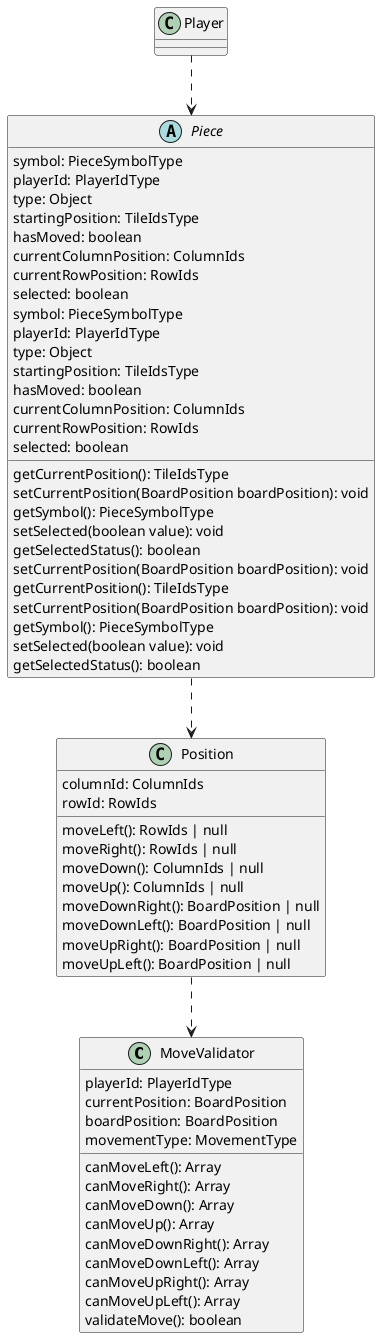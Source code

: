 @startuml Class dependencies setup

class MoveValidator {
  playerId: PlayerIdType
  currentPosition: BoardPosition
  boardPosition: BoardPosition
  movementType: MovementType
  canMoveLeft(): Array
  canMoveRight(): Array
  canMoveDown(): Array
  canMoveUp(): Array
  canMoveDownRight(): Array
  canMoveDownLeft(): Array
  canMoveUpRight(): Array
  canMoveUpLeft(): Array
  validateMove(): boolean
}

class Position {
  columnId: ColumnIds
  rowId: RowIds
  moveLeft(): RowIds | null
  moveRight(): RowIds | null
  moveDown(): ColumnIds | null
  moveUp(): ColumnIds | null
  moveDownRight(): BoardPosition | null
  moveDownLeft(): BoardPosition | null
  moveUpRight(): BoardPosition | null
  moveUpLeft(): BoardPosition | null
}

abstract class Piece {
    symbol: PieceSymbolType
    playerId: PlayerIdType
    type: Object
    startingPosition: TileIdsType
    hasMoved: boolean
    currentColumnPosition: ColumnIds
    currentRowPosition: RowIds
    selected: boolean
    getCurrentPosition(): TileIdsType
    setCurrentPosition(BoardPosition boardPosition): void
    getSymbol(): PieceSymbolType
    setSelected(boolean value): void
    getSelectedStatus(): boolean
    setCurrentPosition(BoardPosition boardPosition): void
}

abstract class Piece {
    symbol: PieceSymbolType
    playerId: PlayerIdType
    type: Object
    startingPosition: TileIdsType
    hasMoved: boolean
    currentColumnPosition: ColumnIds
    currentRowPosition: RowIds
    selected: boolean
    getCurrentPosition(): TileIdsType
    setCurrentPosition(BoardPosition boardPosition): void
    getSymbol(): PieceSymbolType
    setSelected(boolean value): void
    getSelectedStatus(): boolean
}



Player ..> Piece
Piece ..> Position 
Position ..> MoveValidator
@enduml